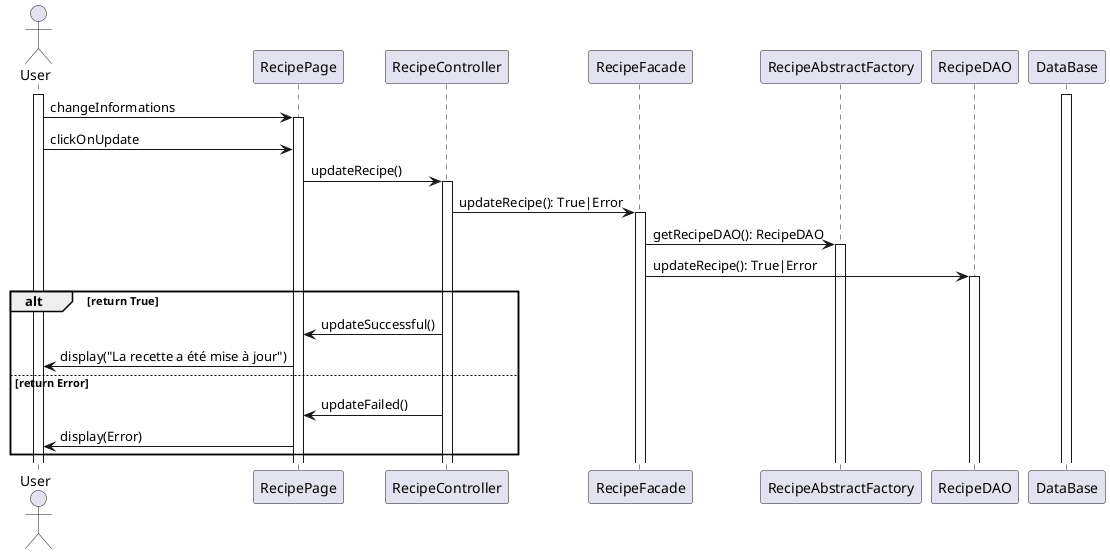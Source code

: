 @startuml UpdateRecipe
skinparam responseMessageBelowArrow true

actor User
participant RecipePage
participant RecipeController
participant RecipeFacade
participant RecipeAbstractFactory
participant RecipeDAO
participant DataBase

activate User
activate DataBase

User -> RecipePage++ : changeInformations
User -> RecipePage : clickOnUpdate

RecipePage -> RecipeController++ : updateRecipe()

RecipeController -> RecipeFacade++ : updateRecipe(): True|Error

RecipeFacade -> RecipeAbstractFactory++ : getRecipeDAO(): RecipeDAO
RecipeFacade -> RecipeDAO++ : updateRecipe(): True|Error

alt return True
  RecipeController -> RecipePage : updateSuccessful()

  RecipePage -> User : display("La recette a été mise à jour")

else return Error
  RecipeController -> RecipePage : updateFailed()

  RecipePage -> User : display(Error)
end

@enduml